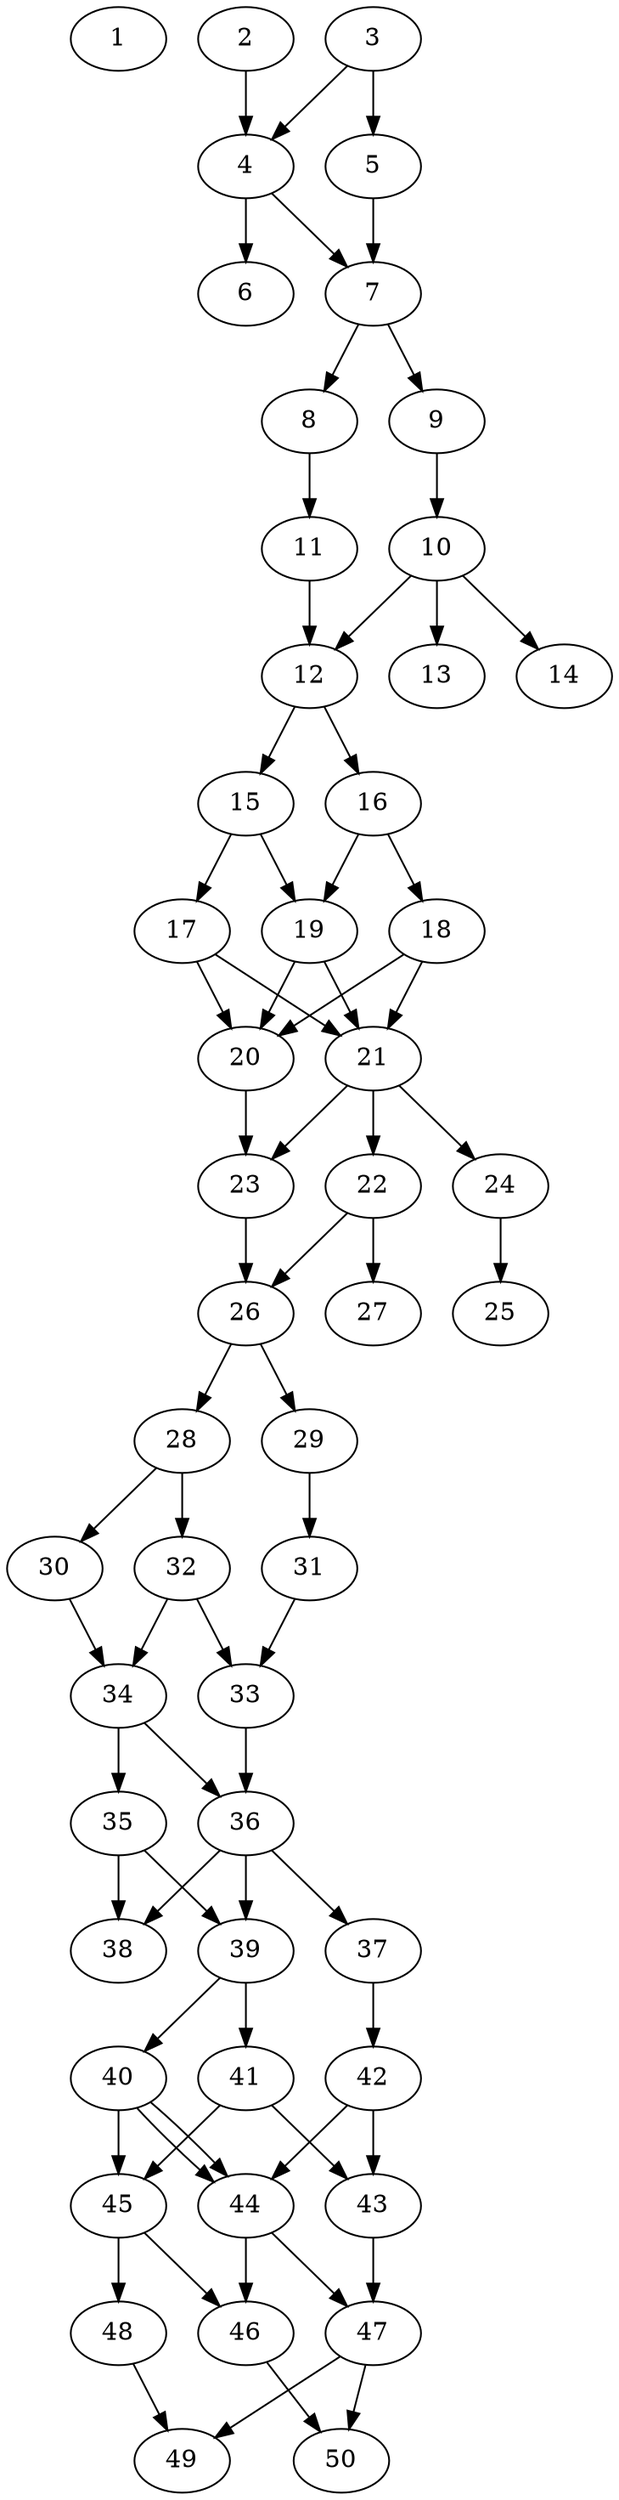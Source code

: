 // DAG automatically generated by daggen at Thu Oct  3 14:07:58 2019
// ./daggen --dot -n 50 --ccr 0.3 --fat 0.3 --regular 0.9 --density 0.7 --mindata 5242880 --maxdata 52428800 
digraph G {
  1 [size="108714667", alpha="0.09", expect_size="32614400"] 
  2 [size="65713493", alpha="0.13", expect_size="19714048"] 
  2 -> 4 [size ="19714048"]
  3 [size="157204480", alpha="0.08", expect_size="47161344"] 
  3 -> 4 [size ="47161344"]
  3 -> 5 [size ="47161344"]
  4 [size="160580267", alpha="0.05", expect_size="48174080"] 
  4 -> 6 [size ="48174080"]
  4 -> 7 [size ="48174080"]
  5 [size="74315093", alpha="0.06", expect_size="22294528"] 
  5 -> 7 [size ="22294528"]
  6 [size="110557867", alpha="0.09", expect_size="33167360"] 
  7 [size="65174187", alpha="0.09", expect_size="19552256"] 
  7 -> 8 [size ="19552256"]
  7 -> 9 [size ="19552256"]
  8 [size="151285760", alpha="0.03", expect_size="45385728"] 
  8 -> 11 [size ="45385728"]
  9 [size="174202880", alpha="0.02", expect_size="52260864"] 
  9 -> 10 [size ="52260864"]
  10 [size="158177280", alpha="0.02", expect_size="47453184"] 
  10 -> 12 [size ="47453184"]
  10 -> 13 [size ="47453184"]
  10 -> 14 [size ="47453184"]
  11 [size="137840640", alpha="0.20", expect_size="41352192"] 
  11 -> 12 [size ="41352192"]
  12 [size="48005120", alpha="0.01", expect_size="14401536"] 
  12 -> 15 [size ="14401536"]
  12 -> 16 [size ="14401536"]
  13 [size="148063573", alpha="0.03", expect_size="44419072"] 
  14 [size="53210453", alpha="0.13", expect_size="15963136"] 
  15 [size="90920960", alpha="0.11", expect_size="27276288"] 
  15 -> 17 [size ="27276288"]
  15 -> 19 [size ="27276288"]
  16 [size="139659947", alpha="0.05", expect_size="41897984"] 
  16 -> 18 [size ="41897984"]
  16 -> 19 [size ="41897984"]
  17 [size="54217387", alpha="0.03", expect_size="16265216"] 
  17 -> 20 [size ="16265216"]
  17 -> 21 [size ="16265216"]
  18 [size="125620907", alpha="0.01", expect_size="37686272"] 
  18 -> 20 [size ="37686272"]
  18 -> 21 [size ="37686272"]
  19 [size="149657600", alpha="0.08", expect_size="44897280"] 
  19 -> 20 [size ="44897280"]
  19 -> 21 [size ="44897280"]
  20 [size="167198720", alpha="0.14", expect_size="50159616"] 
  20 -> 23 [size ="50159616"]
  21 [size="23026347", alpha="0.11", expect_size="6907904"] 
  21 -> 22 [size ="6907904"]
  21 -> 23 [size ="6907904"]
  21 -> 24 [size ="6907904"]
  22 [size="19732480", alpha="0.15", expect_size="5919744"] 
  22 -> 26 [size ="5919744"]
  22 -> 27 [size ="5919744"]
  23 [size="29784747", alpha="0.16", expect_size="8935424"] 
  23 -> 26 [size ="8935424"]
  24 [size="50776747", alpha="0.16", expect_size="15233024"] 
  24 -> 25 [size ="15233024"]
  25 [size="155139413", alpha="0.02", expect_size="46541824"] 
  26 [size="86121813", alpha="0.01", expect_size="25836544"] 
  26 -> 28 [size ="25836544"]
  26 -> 29 [size ="25836544"]
  27 [size="124160000", alpha="0.06", expect_size="37248000"] 
  28 [size="145827840", alpha="0.07", expect_size="43748352"] 
  28 -> 30 [size ="43748352"]
  28 -> 32 [size ="43748352"]
  29 [size="151804587", alpha="0.09", expect_size="45541376"] 
  29 -> 31 [size ="45541376"]
  30 [size="58798080", alpha="0.08", expect_size="17639424"] 
  30 -> 34 [size ="17639424"]
  31 [size="168639147", alpha="0.03", expect_size="50591744"] 
  31 -> 33 [size ="50591744"]
  32 [size="100710400", alpha="0.02", expect_size="30213120"] 
  32 -> 33 [size ="30213120"]
  32 -> 34 [size ="30213120"]
  33 [size="60538880", alpha="0.17", expect_size="18161664"] 
  33 -> 36 [size ="18161664"]
  34 [size="30566400", alpha="0.17", expect_size="9169920"] 
  34 -> 35 [size ="9169920"]
  34 -> 36 [size ="9169920"]
  35 [size="153900373", alpha="0.06", expect_size="46170112"] 
  35 -> 38 [size ="46170112"]
  35 -> 39 [size ="46170112"]
  36 [size="172806827", alpha="0.11", expect_size="51842048"] 
  36 -> 37 [size ="51842048"]
  36 -> 38 [size ="51842048"]
  36 -> 39 [size ="51842048"]
  37 [size="23080960", alpha="0.20", expect_size="6924288"] 
  37 -> 42 [size ="6924288"]
  38 [size="67000320", alpha="0.03", expect_size="20100096"] 
  39 [size="123801600", alpha="0.03", expect_size="37140480"] 
  39 -> 40 [size ="37140480"]
  39 -> 41 [size ="37140480"]
  40 [size="35638613", alpha="0.02", expect_size="10691584"] 
  40 -> 44 [size ="10691584"]
  40 -> 44 [size ="10691584"]
  40 -> 45 [size ="10691584"]
  41 [size="100498773", alpha="0.01", expect_size="30149632"] 
  41 -> 43 [size ="30149632"]
  41 -> 45 [size ="30149632"]
  42 [size="124180480", alpha="0.01", expect_size="37254144"] 
  42 -> 43 [size ="37254144"]
  42 -> 44 [size ="37254144"]
  43 [size="137209173", alpha="0.03", expect_size="41162752"] 
  43 -> 47 [size ="41162752"]
  44 [size="112889173", alpha="0.09", expect_size="33866752"] 
  44 -> 46 [size ="33866752"]
  44 -> 47 [size ="33866752"]
  45 [size="86958080", alpha="0.12", expect_size="26087424"] 
  45 -> 46 [size ="26087424"]
  45 -> 48 [size ="26087424"]
  46 [size="132864000", alpha="0.04", expect_size="39859200"] 
  46 -> 50 [size ="39859200"]
  47 [size="58214400", alpha="0.09", expect_size="17464320"] 
  47 -> 49 [size ="17464320"]
  47 -> 50 [size ="17464320"]
  48 [size="57040213", alpha="0.11", expect_size="17112064"] 
  48 -> 49 [size ="17112064"]
  49 [size="80206507", alpha="0.10", expect_size="24061952"] 
  50 [size="102604800", alpha="0.14", expect_size="30781440"] 
}
